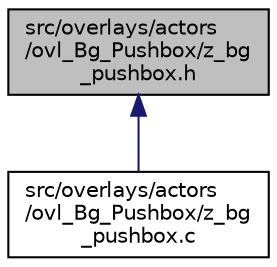 digraph "src/overlays/actors/ovl_Bg_Pushbox/z_bg_pushbox.h"
{
 // LATEX_PDF_SIZE
  edge [fontname="Helvetica",fontsize="10",labelfontname="Helvetica",labelfontsize="10"];
  node [fontname="Helvetica",fontsize="10",shape=record];
  Node1 [label="src/overlays/actors\l/ovl_Bg_Pushbox/z_bg\l_pushbox.h",height=0.2,width=0.4,color="black", fillcolor="grey75", style="filled", fontcolor="black",tooltip=" "];
  Node1 -> Node2 [dir="back",color="midnightblue",fontsize="10",style="solid",fontname="Helvetica"];
  Node2 [label="src/overlays/actors\l/ovl_Bg_Pushbox/z_bg\l_pushbox.c",height=0.2,width=0.4,color="black", fillcolor="white", style="filled",URL="$de/d61/z__bg__pushbox_8c.html",tooltip=" "];
}

